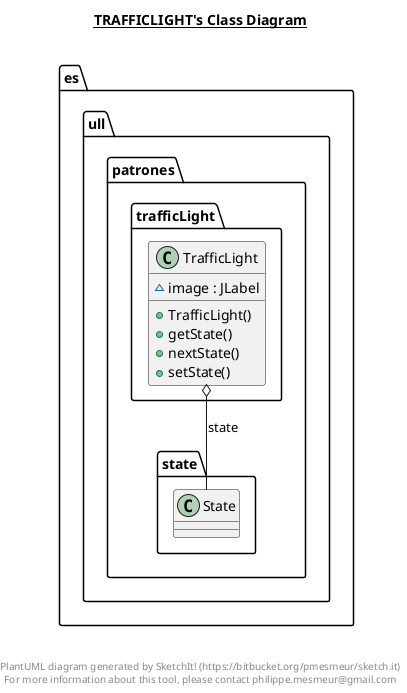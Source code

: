 @startuml

title __TRAFFICLIGHT's Class Diagram__\n

  namespace es.ull.patrones {
    namespace es.ull.patrones.trafficLight {
      class es.ull.patrones.trafficLight.TrafficLight {
          ~ image : JLabel
          + TrafficLight()
          + getState()
          + nextState()
          + setState()
      }
    }
  }
  

  es.ull.patrones.trafficLight.TrafficLight o-- es.ull.patrones.state.State : state


right footer


PlantUML diagram generated by SketchIt! (https://bitbucket.org/pmesmeur/sketch.it)
For more information about this tool, please contact philippe.mesmeur@gmail.com
endfooter

@enduml
